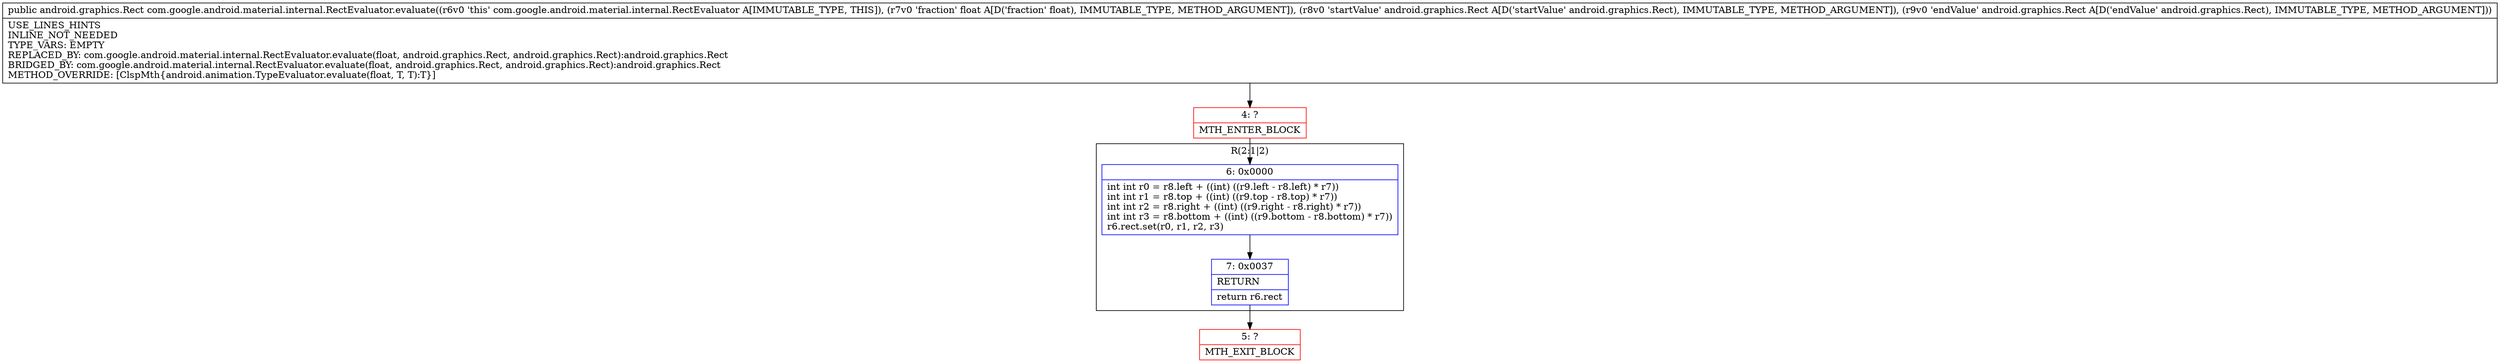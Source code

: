 digraph "CFG forcom.google.android.material.internal.RectEvaluator.evaluate(FLandroid\/graphics\/Rect;Landroid\/graphics\/Rect;)Landroid\/graphics\/Rect;" {
subgraph cluster_Region_1842710130 {
label = "R(2:1|2)";
node [shape=record,color=blue];
Node_6 [shape=record,label="{6\:\ 0x0000|int int r0 = r8.left + ((int) ((r9.left \- r8.left) * r7))\lint int r1 = r8.top + ((int) ((r9.top \- r8.top) * r7))\lint int r2 = r8.right + ((int) ((r9.right \- r8.right) * r7))\lint int r3 = r8.bottom + ((int) ((r9.bottom \- r8.bottom) * r7))\lr6.rect.set(r0, r1, r2, r3)\l}"];
Node_7 [shape=record,label="{7\:\ 0x0037|RETURN\l|return r6.rect\l}"];
}
Node_4 [shape=record,color=red,label="{4\:\ ?|MTH_ENTER_BLOCK\l}"];
Node_5 [shape=record,color=red,label="{5\:\ ?|MTH_EXIT_BLOCK\l}"];
MethodNode[shape=record,label="{public android.graphics.Rect com.google.android.material.internal.RectEvaluator.evaluate((r6v0 'this' com.google.android.material.internal.RectEvaluator A[IMMUTABLE_TYPE, THIS]), (r7v0 'fraction' float A[D('fraction' float), IMMUTABLE_TYPE, METHOD_ARGUMENT]), (r8v0 'startValue' android.graphics.Rect A[D('startValue' android.graphics.Rect), IMMUTABLE_TYPE, METHOD_ARGUMENT]), (r9v0 'endValue' android.graphics.Rect A[D('endValue' android.graphics.Rect), IMMUTABLE_TYPE, METHOD_ARGUMENT]))  | USE_LINES_HINTS\lINLINE_NOT_NEEDED\lTYPE_VARS: EMPTY\lREPLACED_BY: com.google.android.material.internal.RectEvaluator.evaluate(float, android.graphics.Rect, android.graphics.Rect):android.graphics.Rect\lBRIDGED_BY: com.google.android.material.internal.RectEvaluator.evaluate(float, android.graphics.Rect, android.graphics.Rect):android.graphics.Rect\lMETHOD_OVERRIDE: [ClspMth\{android.animation.TypeEvaluator.evaluate(float, T, T):T\}]\l}"];
MethodNode -> Node_4;Node_6 -> Node_7;
Node_7 -> Node_5;
Node_4 -> Node_6;
}

